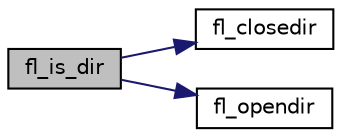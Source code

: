 digraph "fl_is_dir"
{
 // LATEX_PDF_SIZE
  edge [fontname="Helvetica",fontsize="10",labelfontname="Helvetica",labelfontsize="10"];
  node [fontname="Helvetica",fontsize="10",shape=record];
  rankdir="LR";
  Node1 [label="fl_is_dir",height=0.2,width=0.4,color="black", fillcolor="grey75", style="filled", fontcolor="black",tooltip=" "];
  Node1 -> Node2 [color="midnightblue",fontsize="10",style="solid",fontname="Helvetica"];
  Node2 [label="fl_closedir",height=0.2,width=0.4,color="black", fillcolor="white", style="filled",URL="$fat__filelib_8c.html#a236effde34fb2dd06c45f88035d0a670",tooltip=" "];
  Node1 -> Node3 [color="midnightblue",fontsize="10",style="solid",fontname="Helvetica"];
  Node3 [label="fl_opendir",height=0.2,width=0.4,color="black", fillcolor="white", style="filled",URL="$fat__filelib_8c.html#a3aba2e202e0af1fb8711eec13e5e9b08",tooltip=" "];
}
